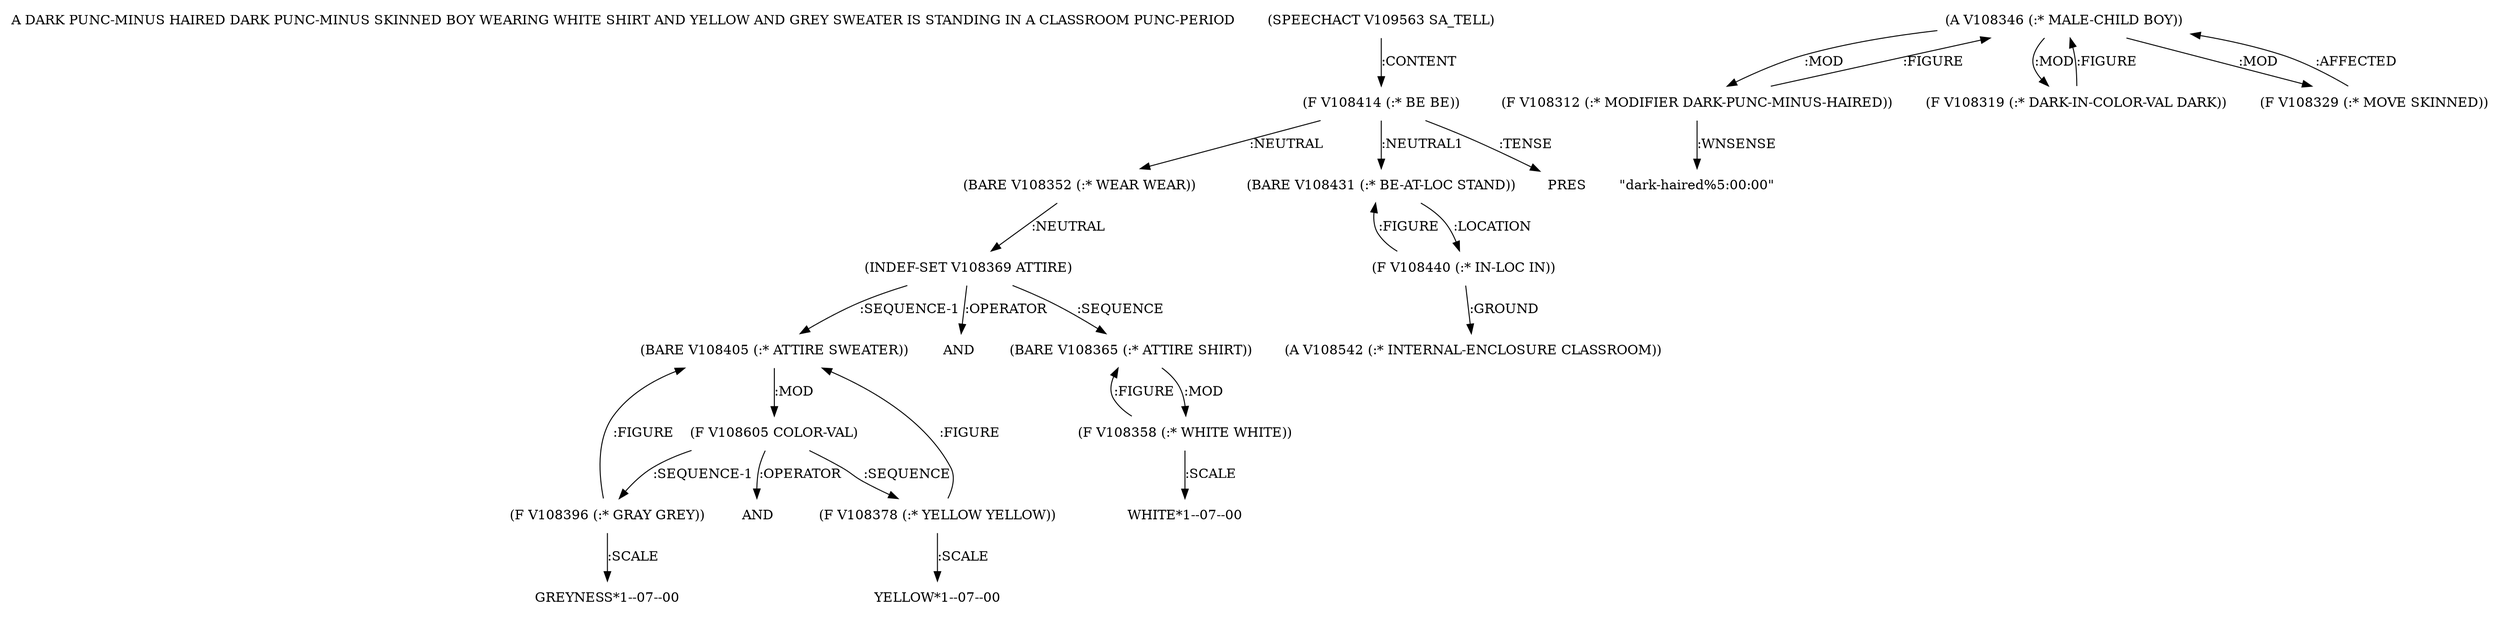 digraph Terms {
  node [shape=none]
  "A DARK PUNC-MINUS HAIRED DARK PUNC-MINUS SKINNED BOY WEARING WHITE SHIRT AND YELLOW AND GREY SWEATER IS STANDING IN A CLASSROOM PUNC-PERIOD"
  "V109563" [label="(SPEECHACT V109563 SA_TELL)"]
  "V109563" -> "V108414" [label=":CONTENT"]
  "V108414" [label="(F V108414 (:* BE BE))"]
  "V108414" -> "V108352" [label=":NEUTRAL"]
  "V108414" -> "V108431" [label=":NEUTRAL1"]
  "V108414" -> "NT118354" [label=":TENSE"]
  "NT118354" [label="PRES"]
  "V108352" [label="(BARE V108352 (:* WEAR WEAR))"]
  "V108352" -> "V108369" [label=":NEUTRAL"]
  "V108369" [label="(INDEF-SET V108369 ATTIRE)"]
  "V108369" -> "NT118355" [label=":OPERATOR"]
  "NT118355" [label="AND"]
  "V108369" -> "V108365" [label=":SEQUENCE"]
  "V108369" -> "V108405" [label=":SEQUENCE-1"]
  "V108365" [label="(BARE V108365 (:* ATTIRE SHIRT))"]
  "V108365" -> "V108358" [label=":MOD"]
  "V108358" [label="(F V108358 (:* WHITE WHITE))"]
  "V108358" -> "V108365" [label=":FIGURE"]
  "V108358" -> "NT118356" [label=":SCALE"]
  "NT118356" [label="WHITE*1--07--00"]
  "V108405" [label="(BARE V108405 (:* ATTIRE SWEATER))"]
  "V108405" -> "V108605" [label=":MOD"]
  "V108605" [label="(F V108605 COLOR-VAL)"]
  "V108605" -> "V108378" [label=":SEQUENCE"]
  "V108605" -> "V108396" [label=":SEQUENCE-1"]
  "V108605" -> "NT118357" [label=":OPERATOR"]
  "NT118357" [label="AND"]
  "V108378" [label="(F V108378 (:* YELLOW YELLOW))"]
  "V108378" -> "V108405" [label=":FIGURE"]
  "V108378" -> "NT118358" [label=":SCALE"]
  "NT118358" [label="YELLOW*1--07--00"]
  "V108396" [label="(F V108396 (:* GRAY GREY))"]
  "V108396" -> "V108405" [label=":FIGURE"]
  "V108396" -> "NT118359" [label=":SCALE"]
  "NT118359" [label="GREYNESS*1--07--00"]
  "V108431" [label="(BARE V108431 (:* BE-AT-LOC STAND))"]
  "V108431" -> "V108440" [label=":LOCATION"]
  "V108440" [label="(F V108440 (:* IN-LOC IN))"]
  "V108440" -> "V108542" [label=":GROUND"]
  "V108440" -> "V108431" [label=":FIGURE"]
  "V108542" [label="(A V108542 (:* INTERNAL-ENCLOSURE CLASSROOM))"]
  "V108346" [label="(A V108346 (:* MALE-CHILD BOY))"]
  "V108346" -> "V108312" [label=":MOD"]
  "V108346" -> "V108319" [label=":MOD"]
  "V108346" -> "V108329" [label=":MOD"]
  "V108312" [label="(F V108312 (:* MODIFIER DARK-PUNC-MINUS-HAIRED))"]
  "V108312" -> "V108346" [label=":FIGURE"]
  "V108312" -> "NT118360" [label=":WNSENSE"]
  "NT118360" [label="\"dark-haired%5:00:00\""]
  "V108319" [label="(F V108319 (:* DARK-IN-COLOR-VAL DARK))"]
  "V108319" -> "V108346" [label=":FIGURE"]
  "V108329" [label="(F V108329 (:* MOVE SKINNED))"]
  "V108329" -> "V108346" [label=":AFFECTED"]
}
